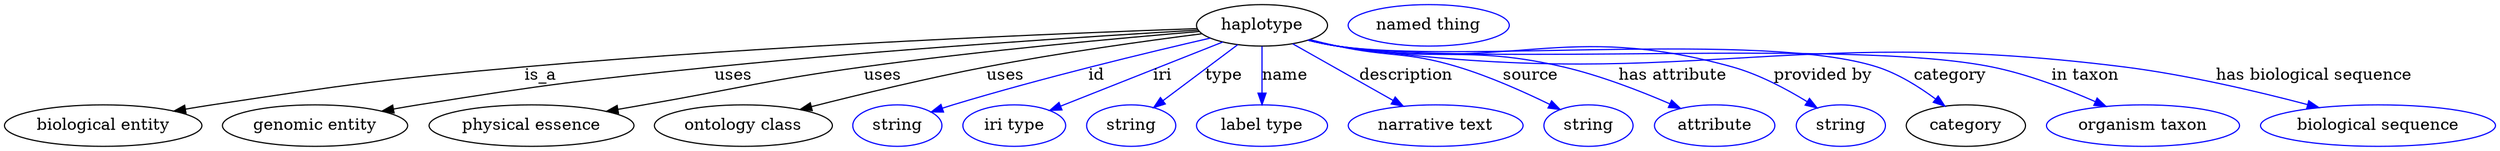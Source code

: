 digraph {
	graph [bb="0,0,2148.5,123"];
	node [label="\N"];
	haplotype	[height=0.5,
		label=haplotype,
		pos="1085.1,105",
		width=1.5707];
	"biological entity"	[height=0.5,
		pos="85.142,18",
		width=2.3651];
	haplotype -> "biological entity"	[label=is_a,
		lp="462.14,61.5",
		pos="e,146.24,30.57 1029.2,102.19 918.29,98.323 662.45,88.011 448.14,69 328.16,58.357 298.23,54.059 179.14,36 171.73,34.876 164.01,33.619 \
156.31,32.312"];
	"genomic entity"	[height=0.5,
		pos="268.14,18",
		width=2.2206];
	haplotype -> "genomic entity"	[label=uses,
		lp="628.64,61.5",
		pos="e,325.98,30.57 1030.1,100.91 941.77,95.729 763.08,84.339 612.14,69 498.45,57.446 469.98,54.062 357.14,36 350.36,34.914 343.3,33.704 \
336.26,32.444"];
	"physical essence"	[height=0.5,
		pos="454.14,18",
		width=2.4553];
	haplotype -> "physical essence"	[label=uses,
		lp="757.64,61.5",
		pos="e,518.84,30.353 1031.1,99.687 963.21,94 843.28,83.048 741.14,69 656.23,57.322 635.58,50.731 551.14,36 543.88,34.733 536.32,33.411 \
528.75,32.088"];
	"ontology class"	[height=0.5,
		pos="637.14,18",
		width=2.1304];
	haplotype -> "ontology class"	[label=uses,
		lp="863.64,61.5",
		pos="e,686.1,31.944 1033.4,97.72 985.03,91.537 910.92,81.257 847.14,69 795.69,59.112 737.81,45.113 695.87,34.442"];
	id	[color=blue,
		height=0.5,
		label=string,
		pos="770.14,18",
		width=1.0652];
	haplotype -> id	[color=blue,
		label=id,
		lp="942.14,61.5",
		pos="e,799.19,29.766 1040.4,93.917 987.08,81.603 895.49,59.494 818.14,36 815.05,35.062 811.87,34.046 808.68,32.993",
		style=solid];
	iri	[color=blue,
		height=0.5,
		label="iri type",
		pos="871.14,18",
		width=1.2277];
	haplotype -> iri	[color=blue,
		label=iri,
		lp="999.14,61.5",
		pos="e,901.77,31.166 1051.2,90.531 1013.2,75.439 951.68,50.989 911.3,34.951",
		style=solid];
	type	[color=blue,
		height=0.5,
		label=string,
		pos="972.14,18",
		width=1.0652];
	haplotype -> type	[color=blue,
		label=type,
		lp="1052.1,61.5",
		pos="e,991.51,33.569 1064.2,88.211 1045.9,74.516 1019.5,54.598 999.58,39.642",
		style=solid];
	name	[color=blue,
		height=0.5,
		label="label type",
		pos="1085.1,18",
		width=1.5707];
	haplotype -> name	[color=blue,
		label=name,
		lp="1105.1,61.5",
		pos="e,1085.1,36.175 1085.1,86.799 1085.1,75.163 1085.1,59.548 1085.1,46.237",
		style=solid];
	description	[color=blue,
		height=0.5,
		label="narrative text",
		pos="1235.1,18",
		width=2.0943];
	haplotype -> description	[color=blue,
		label=description,
		lp="1209.6,61.5",
		pos="e,1207.2,34.86 1111.6,88.999 1135.7,75.34 1171.5,55.039 1198.4,39.812",
		style=solid];
	source	[color=blue,
		height=0.5,
		label=string,
		pos="1367.1,18",
		width=1.0652];
	haplotype -> source	[color=blue,
		label=source,
		lp="1317.1,61.5",
		pos="e,1342.7,31.928 1126.6,92.593 1134.4,90.61 1142.5,88.657 1150.1,87 1196,77.056 1209.2,82.593 1254.1,69 1281.8,60.624 1311.7,47.212 \
1333.7,36.387",
		style=solid];
	"has attribute"	[color=blue,
		height=0.5,
		label=attribute,
		pos="1475.1,18",
		width=1.4443];
	haplotype -> "has attribute"	[color=blue,
		label="has attribute",
		lp="1440.1,61.5",
		pos="e,1445.9,32.909 1125.5,92.356 1133.6,90.324 1142.1,88.413 1150.1,87 1235.9,71.938 1260.4,88.809 1345.1,69 1376.9,61.582 1411.2,48.116 \
1436.7,37.026",
		style=solid];
	"provided by"	[color=blue,
		height=0.5,
		label=string,
		pos="1583.1,18",
		width=1.0652];
	haplotype -> "provided by"	[color=blue,
		label="provided by",
		lp="1568.6,61.5",
		pos="e,1562.7,33.569 1125.1,92.191 1133.3,90.147 1142,88.273 1150.1,87 1300.1,63.679 1345.1,110.25 1491.1,69 1513.6,62.646 1536.7,50.061 \
1554.2,39.107",
		style=solid];
	category	[height=0.5,
		pos="1691.1,18",
		width=1.4263];
	haplotype -> category	[color=blue,
		label=category,
		lp="1678.6,61.5",
		pos="e,1673,35.105 1125.1,92.101 1133.3,90.064 1142,88.215 1150.1,87 1252.4,71.828 1516.7,100.58 1615.1,69 1633.2,63.209 1651,51.85 1664.9,\
41.421",
		style=solid];
	"in taxon"	[color=blue,
		height=0.5,
		label="organism taxon",
		pos="1844.1,18",
		width=2.3109];
	haplotype -> "in taxon"	[color=blue,
		label="in taxon",
		lp="1795.1,61.5",
		pos="e,1812.2,34.764 1124.7,92.144 1133.1,90.075 1141.8,88.204 1150.1,87 1274.2,69.023 1591.2,93.856 1714.1,69 1744.9,62.774 1777.9,49.991 \
1803,38.91",
		style=solid];
	"has biological sequence"	[color=blue,
		height=0.5,
		label="biological sequence",
		pos="2047.1,18",
		width=2.8164];
	haplotype -> "has biological sequence"	[color=blue,
		label="has biological sequence",
		lp="1992.6,61.5",
		pos="e,1996.3,33.614 1124.7,92.109 1133,90.043 1141.8,88.182 1150.1,87 1448.6,44.585 1529.1,106.73 1828.1,69 1882.3,62.161 1942.8,47.835 \
1986.4,36.263",
		style=solid];
	"named thing_category"	[color=blue,
		height=0.5,
		label="named thing",
		pos="1229.1,105",
		width=1.9318];
}
